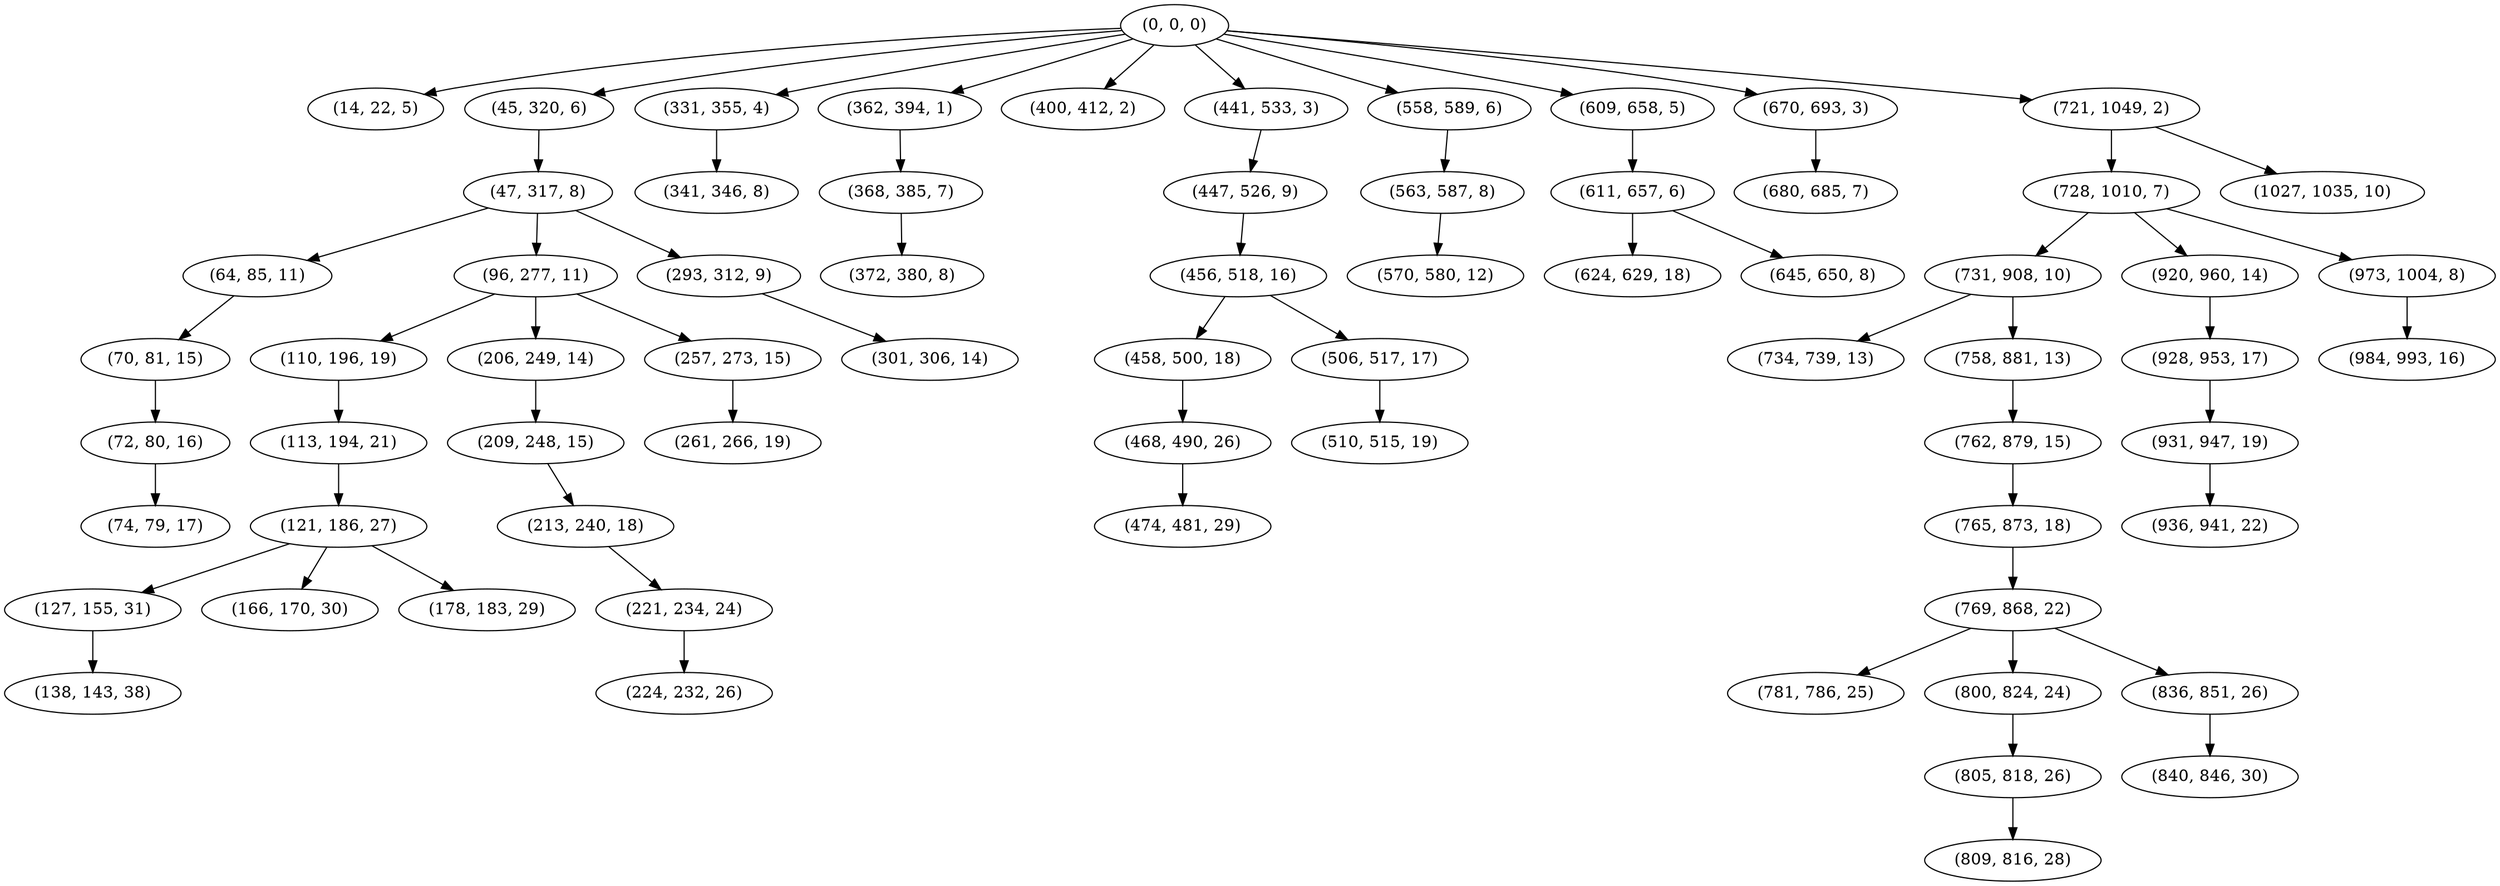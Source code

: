 digraph tree {
    "(0, 0, 0)";
    "(14, 22, 5)";
    "(45, 320, 6)";
    "(47, 317, 8)";
    "(64, 85, 11)";
    "(70, 81, 15)";
    "(72, 80, 16)";
    "(74, 79, 17)";
    "(96, 277, 11)";
    "(110, 196, 19)";
    "(113, 194, 21)";
    "(121, 186, 27)";
    "(127, 155, 31)";
    "(138, 143, 38)";
    "(166, 170, 30)";
    "(178, 183, 29)";
    "(206, 249, 14)";
    "(209, 248, 15)";
    "(213, 240, 18)";
    "(221, 234, 24)";
    "(224, 232, 26)";
    "(257, 273, 15)";
    "(261, 266, 19)";
    "(293, 312, 9)";
    "(301, 306, 14)";
    "(331, 355, 4)";
    "(341, 346, 8)";
    "(362, 394, 1)";
    "(368, 385, 7)";
    "(372, 380, 8)";
    "(400, 412, 2)";
    "(441, 533, 3)";
    "(447, 526, 9)";
    "(456, 518, 16)";
    "(458, 500, 18)";
    "(468, 490, 26)";
    "(474, 481, 29)";
    "(506, 517, 17)";
    "(510, 515, 19)";
    "(558, 589, 6)";
    "(563, 587, 8)";
    "(570, 580, 12)";
    "(609, 658, 5)";
    "(611, 657, 6)";
    "(624, 629, 18)";
    "(645, 650, 8)";
    "(670, 693, 3)";
    "(680, 685, 7)";
    "(721, 1049, 2)";
    "(728, 1010, 7)";
    "(731, 908, 10)";
    "(734, 739, 13)";
    "(758, 881, 13)";
    "(762, 879, 15)";
    "(765, 873, 18)";
    "(769, 868, 22)";
    "(781, 786, 25)";
    "(800, 824, 24)";
    "(805, 818, 26)";
    "(809, 816, 28)";
    "(836, 851, 26)";
    "(840, 846, 30)";
    "(920, 960, 14)";
    "(928, 953, 17)";
    "(931, 947, 19)";
    "(936, 941, 22)";
    "(973, 1004, 8)";
    "(984, 993, 16)";
    "(1027, 1035, 10)";
    "(0, 0, 0)" -> "(14, 22, 5)";
    "(0, 0, 0)" -> "(45, 320, 6)";
    "(0, 0, 0)" -> "(331, 355, 4)";
    "(0, 0, 0)" -> "(362, 394, 1)";
    "(0, 0, 0)" -> "(400, 412, 2)";
    "(0, 0, 0)" -> "(441, 533, 3)";
    "(0, 0, 0)" -> "(558, 589, 6)";
    "(0, 0, 0)" -> "(609, 658, 5)";
    "(0, 0, 0)" -> "(670, 693, 3)";
    "(0, 0, 0)" -> "(721, 1049, 2)";
    "(45, 320, 6)" -> "(47, 317, 8)";
    "(47, 317, 8)" -> "(64, 85, 11)";
    "(47, 317, 8)" -> "(96, 277, 11)";
    "(47, 317, 8)" -> "(293, 312, 9)";
    "(64, 85, 11)" -> "(70, 81, 15)";
    "(70, 81, 15)" -> "(72, 80, 16)";
    "(72, 80, 16)" -> "(74, 79, 17)";
    "(96, 277, 11)" -> "(110, 196, 19)";
    "(96, 277, 11)" -> "(206, 249, 14)";
    "(96, 277, 11)" -> "(257, 273, 15)";
    "(110, 196, 19)" -> "(113, 194, 21)";
    "(113, 194, 21)" -> "(121, 186, 27)";
    "(121, 186, 27)" -> "(127, 155, 31)";
    "(121, 186, 27)" -> "(166, 170, 30)";
    "(121, 186, 27)" -> "(178, 183, 29)";
    "(127, 155, 31)" -> "(138, 143, 38)";
    "(206, 249, 14)" -> "(209, 248, 15)";
    "(209, 248, 15)" -> "(213, 240, 18)";
    "(213, 240, 18)" -> "(221, 234, 24)";
    "(221, 234, 24)" -> "(224, 232, 26)";
    "(257, 273, 15)" -> "(261, 266, 19)";
    "(293, 312, 9)" -> "(301, 306, 14)";
    "(331, 355, 4)" -> "(341, 346, 8)";
    "(362, 394, 1)" -> "(368, 385, 7)";
    "(368, 385, 7)" -> "(372, 380, 8)";
    "(441, 533, 3)" -> "(447, 526, 9)";
    "(447, 526, 9)" -> "(456, 518, 16)";
    "(456, 518, 16)" -> "(458, 500, 18)";
    "(456, 518, 16)" -> "(506, 517, 17)";
    "(458, 500, 18)" -> "(468, 490, 26)";
    "(468, 490, 26)" -> "(474, 481, 29)";
    "(506, 517, 17)" -> "(510, 515, 19)";
    "(558, 589, 6)" -> "(563, 587, 8)";
    "(563, 587, 8)" -> "(570, 580, 12)";
    "(609, 658, 5)" -> "(611, 657, 6)";
    "(611, 657, 6)" -> "(624, 629, 18)";
    "(611, 657, 6)" -> "(645, 650, 8)";
    "(670, 693, 3)" -> "(680, 685, 7)";
    "(721, 1049, 2)" -> "(728, 1010, 7)";
    "(721, 1049, 2)" -> "(1027, 1035, 10)";
    "(728, 1010, 7)" -> "(731, 908, 10)";
    "(728, 1010, 7)" -> "(920, 960, 14)";
    "(728, 1010, 7)" -> "(973, 1004, 8)";
    "(731, 908, 10)" -> "(734, 739, 13)";
    "(731, 908, 10)" -> "(758, 881, 13)";
    "(758, 881, 13)" -> "(762, 879, 15)";
    "(762, 879, 15)" -> "(765, 873, 18)";
    "(765, 873, 18)" -> "(769, 868, 22)";
    "(769, 868, 22)" -> "(781, 786, 25)";
    "(769, 868, 22)" -> "(800, 824, 24)";
    "(769, 868, 22)" -> "(836, 851, 26)";
    "(800, 824, 24)" -> "(805, 818, 26)";
    "(805, 818, 26)" -> "(809, 816, 28)";
    "(836, 851, 26)" -> "(840, 846, 30)";
    "(920, 960, 14)" -> "(928, 953, 17)";
    "(928, 953, 17)" -> "(931, 947, 19)";
    "(931, 947, 19)" -> "(936, 941, 22)";
    "(973, 1004, 8)" -> "(984, 993, 16)";
}

